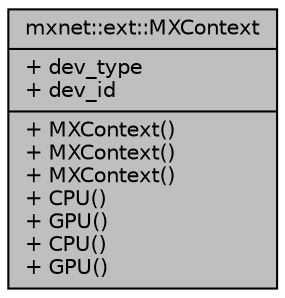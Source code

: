 digraph "mxnet::ext::MXContext"
{
 // LATEX_PDF_SIZE
  edge [fontname="Helvetica",fontsize="10",labelfontname="Helvetica",labelfontsize="10"];
  node [fontname="Helvetica",fontsize="10",shape=record];
  Node1 [label="{mxnet::ext::MXContext\n|+ dev_type\l+ dev_id\l|+ MXContext()\l+ MXContext()\l+ MXContext()\l+ CPU()\l+ GPU()\l+ CPU()\l+ GPU()\l}",height=0.2,width=0.4,color="black", fillcolor="grey75", style="filled", fontcolor="black",tooltip="Context info passing from MXNet OpContext dev_type is string repr of supported context,..."];
}
